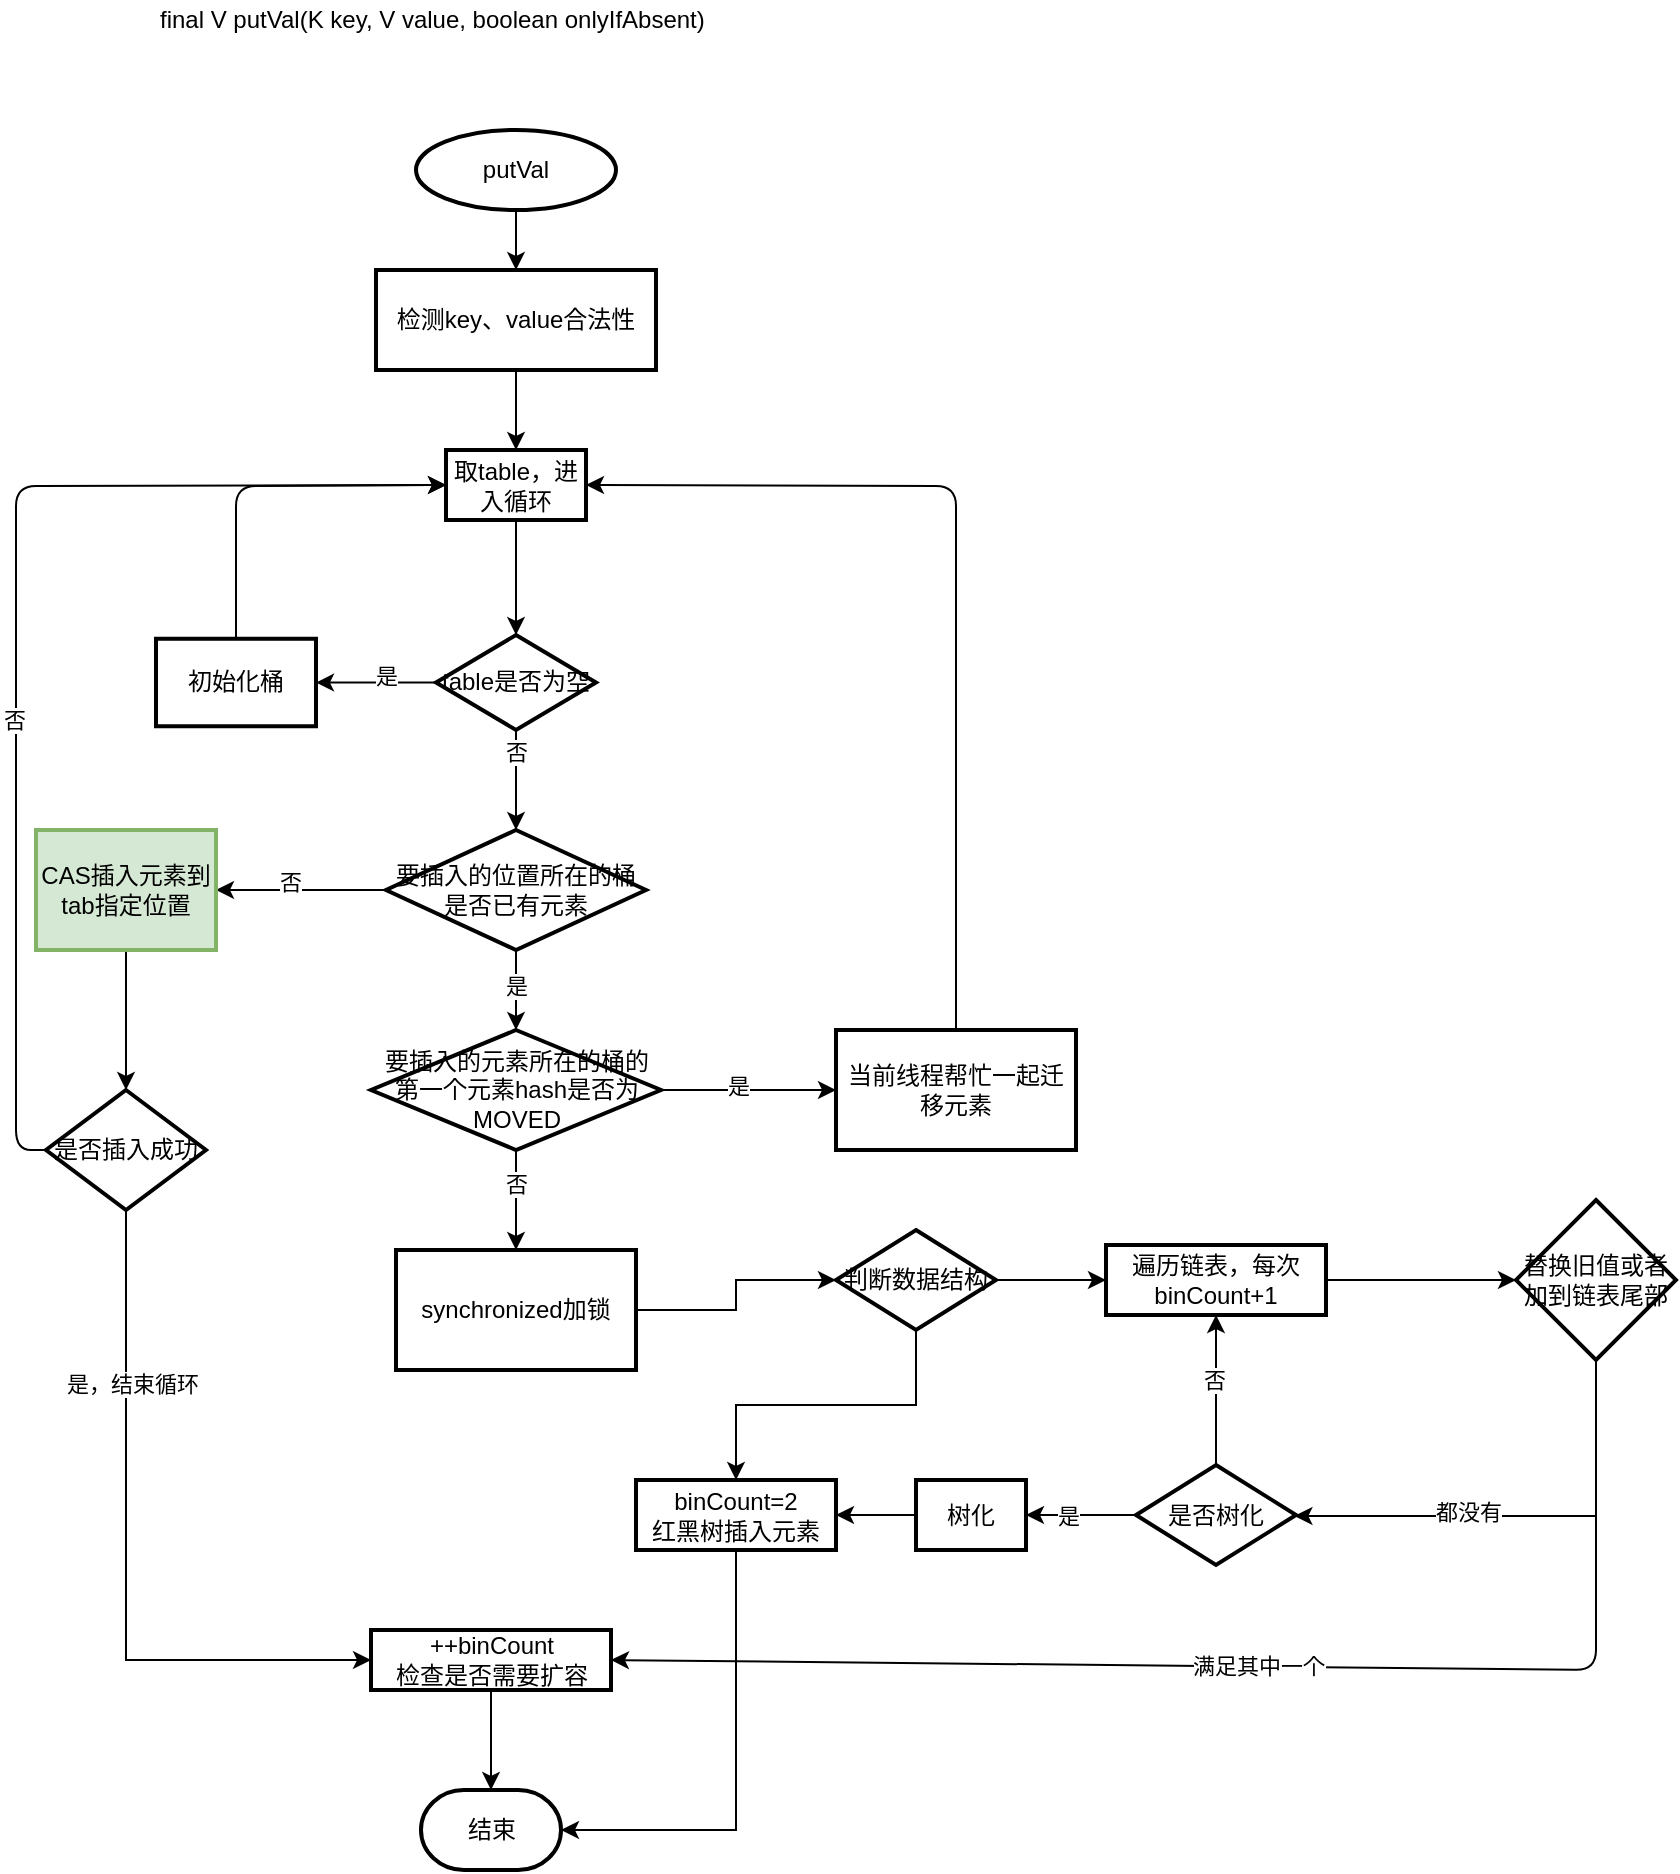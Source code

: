 <mxfile version="13.7.9" type="device"><diagram id="VPGUv7J8rLLT3Mb3g2Ay" name="ConcurrentHashMap"><mxGraphModel dx="1661" dy="995" grid="1" gridSize="10" guides="1" tooltips="1" connect="1" arrows="1" fold="1" page="1" pageScale="1" pageWidth="1654" pageHeight="1169" math="0" shadow="0"><root><mxCell id="0"/><mxCell id="1" parent="0"/><mxCell id="e8AtpIWcoUFNSpVAHj8l-1" value="final V putVal(K key, V value, boolean onlyIfAbsent)" style="text;resizable=0;points=[];autosize=1;align=left;verticalAlign=top;spacingTop=-4;" parent="1" vertex="1"><mxGeometry x="100" y="85" width="390" height="40" as="geometry"/></mxCell><mxCell id="Ny_AJOzr0nyqnEf8CKzo-2" value="" style="edgeStyle=orthogonalEdgeStyle;rounded=0;orthogonalLoop=1;jettySize=auto;html=1;" edge="1" parent="1" source="e8AtpIWcoUFNSpVAHj8l-2" target="Ny_AJOzr0nyqnEf8CKzo-1"><mxGeometry relative="1" as="geometry"/></mxCell><mxCell id="e8AtpIWcoUFNSpVAHj8l-2" value="putVal" style="strokeWidth=2;html=1;shape=mxgraph.flowchart.start_2;whiteSpace=wrap;" parent="1" vertex="1"><mxGeometry x="230" y="150" width="100" height="40" as="geometry"/></mxCell><mxCell id="Ny_AJOzr0nyqnEf8CKzo-4" value="" style="edgeStyle=orthogonalEdgeStyle;rounded=0;orthogonalLoop=1;jettySize=auto;html=1;" edge="1" parent="1" source="Ny_AJOzr0nyqnEf8CKzo-1" target="Ny_AJOzr0nyqnEf8CKzo-3"><mxGeometry relative="1" as="geometry"/></mxCell><mxCell id="Ny_AJOzr0nyqnEf8CKzo-1" value="检测key、value合法性" style="whiteSpace=wrap;html=1;strokeWidth=2;" vertex="1" parent="1"><mxGeometry x="210" y="220" width="140" height="50" as="geometry"/></mxCell><mxCell id="Ny_AJOzr0nyqnEf8CKzo-6" value="" style="edgeStyle=orthogonalEdgeStyle;rounded=0;orthogonalLoop=1;jettySize=auto;html=1;" edge="1" parent="1" source="Ny_AJOzr0nyqnEf8CKzo-3" target="Ny_AJOzr0nyqnEf8CKzo-5"><mxGeometry relative="1" as="geometry"/></mxCell><mxCell id="Ny_AJOzr0nyqnEf8CKzo-3" value="取table，进入循环" style="whiteSpace=wrap;html=1;strokeWidth=2;" vertex="1" parent="1"><mxGeometry x="245" y="310" width="70" height="35" as="geometry"/></mxCell><mxCell id="Ny_AJOzr0nyqnEf8CKzo-8" value="" style="edgeStyle=orthogonalEdgeStyle;rounded=0;orthogonalLoop=1;jettySize=auto;html=1;" edge="1" parent="1" source="Ny_AJOzr0nyqnEf8CKzo-5" target="Ny_AJOzr0nyqnEf8CKzo-7"><mxGeometry relative="1" as="geometry"/></mxCell><mxCell id="Ny_AJOzr0nyqnEf8CKzo-10" value="是" style="edgeLabel;html=1;align=center;verticalAlign=middle;resizable=0;points=[];" vertex="1" connectable="0" parent="Ny_AJOzr0nyqnEf8CKzo-8"><mxGeometry x="0.001" y="-7" relative="1" as="geometry"><mxPoint x="5" y="3" as="offset"/></mxGeometry></mxCell><mxCell id="Ny_AJOzr0nyqnEf8CKzo-12" value="" style="edgeStyle=orthogonalEdgeStyle;rounded=0;orthogonalLoop=1;jettySize=auto;html=1;" edge="1" parent="1" source="Ny_AJOzr0nyqnEf8CKzo-5" target="Ny_AJOzr0nyqnEf8CKzo-11"><mxGeometry relative="1" as="geometry"/></mxCell><mxCell id="Ny_AJOzr0nyqnEf8CKzo-19" value="否" style="edgeLabel;html=1;align=center;verticalAlign=middle;resizable=0;points=[];" vertex="1" connectable="0" parent="Ny_AJOzr0nyqnEf8CKzo-12"><mxGeometry x="-0.56" relative="1" as="geometry"><mxPoint as="offset"/></mxGeometry></mxCell><mxCell id="Ny_AJOzr0nyqnEf8CKzo-5" value="table是否为空" style="rhombus;whiteSpace=wrap;html=1;strokeWidth=2;" vertex="1" parent="1"><mxGeometry x="240" y="402.5" width="80" height="47.5" as="geometry"/></mxCell><mxCell id="Ny_AJOzr0nyqnEf8CKzo-7" value="初始化桶" style="whiteSpace=wrap;html=1;strokeWidth=2;" vertex="1" parent="1"><mxGeometry x="100" y="404.38" width="80" height="43.75" as="geometry"/></mxCell><mxCell id="Ny_AJOzr0nyqnEf8CKzo-9" value="" style="endArrow=classic;html=1;exitX=0.5;exitY=0;exitDx=0;exitDy=0;entryX=0;entryY=0.5;entryDx=0;entryDy=0;" edge="1" parent="1" source="Ny_AJOzr0nyqnEf8CKzo-7" target="Ny_AJOzr0nyqnEf8CKzo-3"><mxGeometry width="50" height="50" relative="1" as="geometry"><mxPoint x="150" y="380" as="sourcePoint"/><mxPoint x="200" y="330" as="targetPoint"/><Array as="points"><mxPoint x="140" y="328"/></Array></mxGeometry></mxCell><mxCell id="Ny_AJOzr0nyqnEf8CKzo-14" value="" style="edgeStyle=orthogonalEdgeStyle;rounded=0;orthogonalLoop=1;jettySize=auto;html=1;" edge="1" parent="1" source="Ny_AJOzr0nyqnEf8CKzo-11" target="Ny_AJOzr0nyqnEf8CKzo-13"><mxGeometry relative="1" as="geometry"/></mxCell><mxCell id="Ny_AJOzr0nyqnEf8CKzo-25" value="否" style="edgeLabel;html=1;align=center;verticalAlign=middle;resizable=0;points=[];" vertex="1" connectable="0" parent="Ny_AJOzr0nyqnEf8CKzo-14"><mxGeometry x="0.129" y="-4" relative="1" as="geometry"><mxPoint as="offset"/></mxGeometry></mxCell><mxCell id="Ny_AJOzr0nyqnEf8CKzo-29" value="" style="edgeStyle=orthogonalEdgeStyle;rounded=0;orthogonalLoop=1;jettySize=auto;html=1;" edge="1" parent="1" source="Ny_AJOzr0nyqnEf8CKzo-11" target="Ny_AJOzr0nyqnEf8CKzo-28"><mxGeometry relative="1" as="geometry"/></mxCell><mxCell id="Ny_AJOzr0nyqnEf8CKzo-30" value="是" style="edgeLabel;html=1;align=center;verticalAlign=middle;resizable=0;points=[];" vertex="1" connectable="0" parent="Ny_AJOzr0nyqnEf8CKzo-29"><mxGeometry x="-0.1" relative="1" as="geometry"><mxPoint as="offset"/></mxGeometry></mxCell><mxCell id="Ny_AJOzr0nyqnEf8CKzo-11" value="要插入的位置所在的桶是否已有元素" style="rhombus;whiteSpace=wrap;html=1;strokeWidth=2;" vertex="1" parent="1"><mxGeometry x="215" y="500" width="130" height="60" as="geometry"/></mxCell><mxCell id="Ny_AJOzr0nyqnEf8CKzo-16" value="" style="edgeStyle=orthogonalEdgeStyle;rounded=0;orthogonalLoop=1;jettySize=auto;html=1;" edge="1" parent="1" source="Ny_AJOzr0nyqnEf8CKzo-13" target="Ny_AJOzr0nyqnEf8CKzo-15"><mxGeometry relative="1" as="geometry"/></mxCell><mxCell id="Ny_AJOzr0nyqnEf8CKzo-13" value="CAS插入元素到tab指定位置" style="whiteSpace=wrap;html=1;strokeWidth=2;fillColor=#d5e8d4;strokeColor=#82b366;" vertex="1" parent="1"><mxGeometry x="40" y="500" width="90" height="60" as="geometry"/></mxCell><mxCell id="Ny_AJOzr0nyqnEf8CKzo-21" value="" style="edgeStyle=orthogonalEdgeStyle;rounded=0;orthogonalLoop=1;jettySize=auto;html=1;" edge="1" parent="1" source="Ny_AJOzr0nyqnEf8CKzo-15" target="Ny_AJOzr0nyqnEf8CKzo-20"><mxGeometry relative="1" as="geometry"><Array as="points"><mxPoint x="85" y="915"/></Array></mxGeometry></mxCell><mxCell id="Ny_AJOzr0nyqnEf8CKzo-41" value="是，结束循环" style="edgeLabel;html=1;align=center;verticalAlign=middle;resizable=0;points=[];" vertex="1" connectable="0" parent="Ny_AJOzr0nyqnEf8CKzo-21"><mxGeometry x="-0.502" y="3" relative="1" as="geometry"><mxPoint as="offset"/></mxGeometry></mxCell><mxCell id="Ny_AJOzr0nyqnEf8CKzo-15" value="是否插入成功" style="rhombus;whiteSpace=wrap;html=1;strokeWidth=2;" vertex="1" parent="1"><mxGeometry x="45" y="630" width="80" height="60" as="geometry"/></mxCell><mxCell id="Ny_AJOzr0nyqnEf8CKzo-17" value="" style="endArrow=classic;html=1;exitX=0;exitY=0.5;exitDx=0;exitDy=0;entryX=0;entryY=0.5;entryDx=0;entryDy=0;" edge="1" parent="1" source="Ny_AJOzr0nyqnEf8CKzo-15" target="Ny_AJOzr0nyqnEf8CKzo-3"><mxGeometry width="50" height="50" relative="1" as="geometry"><mxPoint x="10" y="660" as="sourcePoint"/><mxPoint x="30" y="340" as="targetPoint"/><Array as="points"><mxPoint x="30" y="660"/><mxPoint x="30" y="328"/></Array></mxGeometry></mxCell><mxCell id="Ny_AJOzr0nyqnEf8CKzo-18" value="否" style="edgeLabel;html=1;align=center;verticalAlign=middle;resizable=0;points=[];" vertex="1" connectable="0" parent="Ny_AJOzr0nyqnEf8CKzo-17"><mxGeometry x="-0.181" y="1" relative="1" as="geometry"><mxPoint as="offset"/></mxGeometry></mxCell><mxCell id="Ny_AJOzr0nyqnEf8CKzo-23" value="" style="edgeStyle=orthogonalEdgeStyle;rounded=0;orthogonalLoop=1;jettySize=auto;html=1;entryX=0.5;entryY=0;entryDx=0;entryDy=0;entryPerimeter=0;" edge="1" parent="1" source="Ny_AJOzr0nyqnEf8CKzo-20" target="Ny_AJOzr0nyqnEf8CKzo-24"><mxGeometry relative="1" as="geometry"><mxPoint x="97.5" y="955" as="targetPoint"/><Array as="points"/></mxGeometry></mxCell><mxCell id="Ny_AJOzr0nyqnEf8CKzo-20" value="++binCount&lt;br&gt;检查是否需要扩容" style="whiteSpace=wrap;html=1;strokeWidth=2;" vertex="1" parent="1"><mxGeometry x="207.5" y="900" width="120" height="30" as="geometry"/></mxCell><mxCell id="Ny_AJOzr0nyqnEf8CKzo-24" value="结束" style="strokeWidth=2;html=1;shape=mxgraph.flowchart.terminator;whiteSpace=wrap;" vertex="1" parent="1"><mxGeometry x="232.5" y="980" width="70" height="40" as="geometry"/></mxCell><mxCell id="Ny_AJOzr0nyqnEf8CKzo-32" value="" style="edgeStyle=orthogonalEdgeStyle;rounded=0;orthogonalLoop=1;jettySize=auto;html=1;" edge="1" parent="1" source="Ny_AJOzr0nyqnEf8CKzo-28" target="Ny_AJOzr0nyqnEf8CKzo-31"><mxGeometry relative="1" as="geometry"/></mxCell><mxCell id="Ny_AJOzr0nyqnEf8CKzo-33" value="否" style="edgeLabel;html=1;align=center;verticalAlign=middle;resizable=0;points=[];" vertex="1" connectable="0" parent="Ny_AJOzr0nyqnEf8CKzo-32"><mxGeometry x="-0.32" relative="1" as="geometry"><mxPoint as="offset"/></mxGeometry></mxCell><mxCell id="Ny_AJOzr0nyqnEf8CKzo-38" value="" style="edgeStyle=orthogonalEdgeStyle;rounded=0;orthogonalLoop=1;jettySize=auto;html=1;" edge="1" parent="1" source="Ny_AJOzr0nyqnEf8CKzo-28" target="Ny_AJOzr0nyqnEf8CKzo-37"><mxGeometry relative="1" as="geometry"/></mxCell><mxCell id="Ny_AJOzr0nyqnEf8CKzo-39" value="是" style="edgeLabel;html=1;align=center;verticalAlign=middle;resizable=0;points=[];" vertex="1" connectable="0" parent="Ny_AJOzr0nyqnEf8CKzo-38"><mxGeometry x="-0.124" y="2" relative="1" as="geometry"><mxPoint as="offset"/></mxGeometry></mxCell><mxCell id="Ny_AJOzr0nyqnEf8CKzo-28" value="要插入的元素所在的桶的第一个元素hash是否为MOVED" style="rhombus;whiteSpace=wrap;html=1;strokeWidth=2;" vertex="1" parent="1"><mxGeometry x="207.5" y="600" width="145" height="60" as="geometry"/></mxCell><mxCell id="Ny_AJOzr0nyqnEf8CKzo-43" value="" style="edgeStyle=orthogonalEdgeStyle;rounded=0;orthogonalLoop=1;jettySize=auto;html=1;" edge="1" parent="1" source="Ny_AJOzr0nyqnEf8CKzo-31" target="Ny_AJOzr0nyqnEf8CKzo-42"><mxGeometry relative="1" as="geometry"/></mxCell><mxCell id="Ny_AJOzr0nyqnEf8CKzo-31" value="synchronized加锁" style="whiteSpace=wrap;html=1;strokeWidth=2;" vertex="1" parent="1"><mxGeometry x="220" y="710" width="120" height="60" as="geometry"/></mxCell><mxCell id="Ny_AJOzr0nyqnEf8CKzo-37" value="当前线程帮忙一起迁移元素" style="whiteSpace=wrap;html=1;strokeWidth=2;" vertex="1" parent="1"><mxGeometry x="440" y="600" width="120" height="60" as="geometry"/></mxCell><mxCell id="Ny_AJOzr0nyqnEf8CKzo-40" value="" style="endArrow=classic;html=1;exitX=0.5;exitY=0;exitDx=0;exitDy=0;entryX=1;entryY=0.5;entryDx=0;entryDy=0;" edge="1" parent="1" source="Ny_AJOzr0nyqnEf8CKzo-37" target="Ny_AJOzr0nyqnEf8CKzo-3"><mxGeometry width="50" height="50" relative="1" as="geometry"><mxPoint x="650" y="550" as="sourcePoint"/><mxPoint x="700" y="500" as="targetPoint"/><Array as="points"><mxPoint x="500" y="328"/></Array></mxGeometry></mxCell><mxCell id="Ny_AJOzr0nyqnEf8CKzo-45" value="" style="edgeStyle=orthogonalEdgeStyle;rounded=0;orthogonalLoop=1;jettySize=auto;html=1;" edge="1" parent="1" source="Ny_AJOzr0nyqnEf8CKzo-42" target="Ny_AJOzr0nyqnEf8CKzo-44"><mxGeometry relative="1" as="geometry"/></mxCell><mxCell id="Ny_AJOzr0nyqnEf8CKzo-47" value="" style="edgeStyle=orthogonalEdgeStyle;rounded=0;orthogonalLoop=1;jettySize=auto;html=1;" edge="1" parent="1" source="Ny_AJOzr0nyqnEf8CKzo-42" target="Ny_AJOzr0nyqnEf8CKzo-46"><mxGeometry relative="1" as="geometry"><Array as="points"><mxPoint x="555" y="725"/></Array></mxGeometry></mxCell><mxCell id="Ny_AJOzr0nyqnEf8CKzo-42" value="判断数据结构" style="rhombus;whiteSpace=wrap;html=1;strokeWidth=2;" vertex="1" parent="1"><mxGeometry x="440" y="700" width="80" height="50" as="geometry"/></mxCell><mxCell id="Ny_AJOzr0nyqnEf8CKzo-49" value="" style="edgeStyle=orthogonalEdgeStyle;rounded=0;orthogonalLoop=1;jettySize=auto;html=1;entryX=1;entryY=0.5;entryDx=0;entryDy=0;entryPerimeter=0;" edge="1" parent="1" source="Ny_AJOzr0nyqnEf8CKzo-44" target="Ny_AJOzr0nyqnEf8CKzo-24"><mxGeometry relative="1" as="geometry"><mxPoint x="270" y="842.5" as="targetPoint"/><Array as="points"><mxPoint x="390" y="1000"/></Array></mxGeometry></mxCell><mxCell id="Ny_AJOzr0nyqnEf8CKzo-44" value="binCount=2&lt;br&gt;红黑树插入元素" style="whiteSpace=wrap;html=1;strokeWidth=2;" vertex="1" parent="1"><mxGeometry x="340" y="825" width="100" height="35" as="geometry"/></mxCell><mxCell id="Ny_AJOzr0nyqnEf8CKzo-53" value="" style="edgeStyle=orthogonalEdgeStyle;rounded=0;orthogonalLoop=1;jettySize=auto;html=1;exitX=0.5;exitY=1;exitDx=0;exitDy=0;" edge="1" parent="1" source="Ny_AJOzr0nyqnEf8CKzo-58" target="Ny_AJOzr0nyqnEf8CKzo-52"><mxGeometry relative="1" as="geometry"><Array as="points"><mxPoint x="820" y="843"/></Array></mxGeometry></mxCell><mxCell id="Ny_AJOzr0nyqnEf8CKzo-63" value="都没有" style="edgeLabel;html=1;align=center;verticalAlign=middle;resizable=0;points=[];" vertex="1" connectable="0" parent="Ny_AJOzr0nyqnEf8CKzo-53"><mxGeometry x="0.241" y="-2" relative="1" as="geometry"><mxPoint as="offset"/></mxGeometry></mxCell><mxCell id="Ny_AJOzr0nyqnEf8CKzo-59" value="" style="edgeStyle=orthogonalEdgeStyle;rounded=0;orthogonalLoop=1;jettySize=auto;html=1;" edge="1" parent="1" source="Ny_AJOzr0nyqnEf8CKzo-46" target="Ny_AJOzr0nyqnEf8CKzo-58"><mxGeometry relative="1" as="geometry"/></mxCell><mxCell id="Ny_AJOzr0nyqnEf8CKzo-46" value="遍历链表，每次binCount+1" style="whiteSpace=wrap;html=1;strokeWidth=2;" vertex="1" parent="1"><mxGeometry x="575" y="707.5" width="110" height="35" as="geometry"/></mxCell><mxCell id="Ny_AJOzr0nyqnEf8CKzo-55" value="" style="edgeStyle=orthogonalEdgeStyle;rounded=0;orthogonalLoop=1;jettySize=auto;html=1;" edge="1" parent="1" source="Ny_AJOzr0nyqnEf8CKzo-52" target="Ny_AJOzr0nyqnEf8CKzo-54"><mxGeometry relative="1" as="geometry"/></mxCell><mxCell id="Ny_AJOzr0nyqnEf8CKzo-66" value="是" style="edgeLabel;html=1;align=center;verticalAlign=middle;resizable=0;points=[];" vertex="1" connectable="0" parent="Ny_AJOzr0nyqnEf8CKzo-55"><mxGeometry x="0.236" relative="1" as="geometry"><mxPoint as="offset"/></mxGeometry></mxCell><mxCell id="Ny_AJOzr0nyqnEf8CKzo-64" value="" style="edgeStyle=orthogonalEdgeStyle;rounded=0;orthogonalLoop=1;jettySize=auto;html=1;" edge="1" parent="1" source="Ny_AJOzr0nyqnEf8CKzo-52" target="Ny_AJOzr0nyqnEf8CKzo-46"><mxGeometry relative="1" as="geometry"/></mxCell><mxCell id="Ny_AJOzr0nyqnEf8CKzo-65" value="否" style="edgeLabel;html=1;align=center;verticalAlign=middle;resizable=0;points=[];" vertex="1" connectable="0" parent="Ny_AJOzr0nyqnEf8CKzo-64"><mxGeometry x="0.16" y="1" relative="1" as="geometry"><mxPoint y="1" as="offset"/></mxGeometry></mxCell><mxCell id="Ny_AJOzr0nyqnEf8CKzo-52" value="是否树化" style="rhombus;whiteSpace=wrap;html=1;strokeWidth=2;" vertex="1" parent="1"><mxGeometry x="590" y="817.5" width="80" height="50" as="geometry"/></mxCell><mxCell id="Ny_AJOzr0nyqnEf8CKzo-56" value="" style="edgeStyle=orthogonalEdgeStyle;rounded=0;orthogonalLoop=1;jettySize=auto;html=1;" edge="1" parent="1" source="Ny_AJOzr0nyqnEf8CKzo-54" target="Ny_AJOzr0nyqnEf8CKzo-44"><mxGeometry relative="1" as="geometry"/></mxCell><mxCell id="Ny_AJOzr0nyqnEf8CKzo-54" value="树化" style="whiteSpace=wrap;html=1;strokeWidth=2;" vertex="1" parent="1"><mxGeometry x="480" y="825" width="55" height="35" as="geometry"/></mxCell><mxCell id="Ny_AJOzr0nyqnEf8CKzo-58" value="替换旧值或者加到链表尾部" style="rhombus;whiteSpace=wrap;html=1;strokeWidth=2;" vertex="1" parent="1"><mxGeometry x="780" y="685" width="80" height="80" as="geometry"/></mxCell><mxCell id="Ny_AJOzr0nyqnEf8CKzo-67" value="满足其中一个" style="endArrow=classic;html=1;exitX=0.5;exitY=1;exitDx=0;exitDy=0;entryX=1;entryY=0.5;entryDx=0;entryDy=0;" edge="1" parent="1" source="Ny_AJOzr0nyqnEf8CKzo-58" target="Ny_AJOzr0nyqnEf8CKzo-20"><mxGeometry width="50" height="50" relative="1" as="geometry"><mxPoint x="620" y="640" as="sourcePoint"/><mxPoint x="420" y="890" as="targetPoint"/><Array as="points"><mxPoint x="820" y="920"/></Array></mxGeometry></mxCell></root></mxGraphModel></diagram></mxfile>